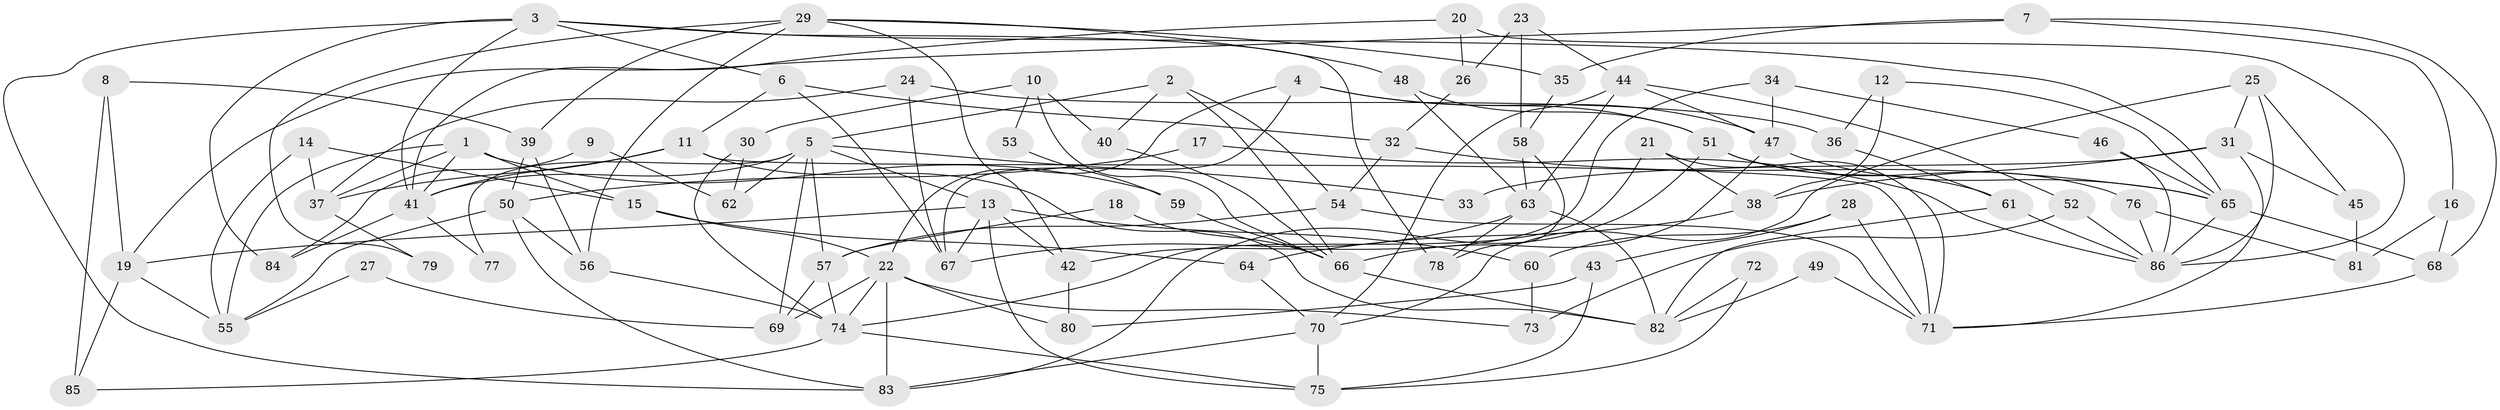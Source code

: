 // coarse degree distribution, {10: 0.016666666666666666, 4: 0.16666666666666666, 7: 0.06666666666666667, 15: 0.016666666666666666, 8: 0.08333333333333333, 3: 0.2833333333333333, 2: 0.13333333333333333, 6: 0.06666666666666667, 5: 0.13333333333333333, 9: 0.03333333333333333}
// Generated by graph-tools (version 1.1) at 2025/18/03/04/25 18:18:41]
// undirected, 86 vertices, 172 edges
graph export_dot {
graph [start="1"]
  node [color=gray90,style=filled];
  1;
  2;
  3;
  4;
  5;
  6;
  7;
  8;
  9;
  10;
  11;
  12;
  13;
  14;
  15;
  16;
  17;
  18;
  19;
  20;
  21;
  22;
  23;
  24;
  25;
  26;
  27;
  28;
  29;
  30;
  31;
  32;
  33;
  34;
  35;
  36;
  37;
  38;
  39;
  40;
  41;
  42;
  43;
  44;
  45;
  46;
  47;
  48;
  49;
  50;
  51;
  52;
  53;
  54;
  55;
  56;
  57;
  58;
  59;
  60;
  61;
  62;
  63;
  64;
  65;
  66;
  67;
  68;
  69;
  70;
  71;
  72;
  73;
  74;
  75;
  76;
  77;
  78;
  79;
  80;
  81;
  82;
  83;
  84;
  85;
  86;
  1 -- 41;
  1 -- 15;
  1 -- 37;
  1 -- 55;
  1 -- 59;
  2 -- 66;
  2 -- 5;
  2 -- 40;
  2 -- 54;
  3 -- 65;
  3 -- 41;
  3 -- 6;
  3 -- 78;
  3 -- 83;
  3 -- 84;
  4 -- 51;
  4 -- 67;
  4 -- 22;
  4 -- 47;
  5 -- 13;
  5 -- 69;
  5 -- 33;
  5 -- 41;
  5 -- 57;
  5 -- 62;
  5 -- 77;
  6 -- 32;
  6 -- 11;
  6 -- 67;
  7 -- 19;
  7 -- 35;
  7 -- 16;
  7 -- 68;
  8 -- 19;
  8 -- 85;
  8 -- 39;
  9 -- 84;
  9 -- 62;
  10 -- 66;
  10 -- 40;
  10 -- 30;
  10 -- 53;
  11 -- 71;
  11 -- 37;
  11 -- 41;
  11 -- 82;
  12 -- 36;
  12 -- 38;
  12 -- 65;
  13 -- 60;
  13 -- 67;
  13 -- 19;
  13 -- 42;
  13 -- 75;
  14 -- 15;
  14 -- 37;
  14 -- 55;
  15 -- 22;
  15 -- 64;
  16 -- 68;
  16 -- 81;
  17 -- 50;
  17 -- 86;
  18 -- 66;
  18 -- 57;
  19 -- 55;
  19 -- 85;
  20 -- 41;
  20 -- 26;
  20 -- 86;
  21 -- 71;
  21 -- 74;
  21 -- 38;
  22 -- 83;
  22 -- 69;
  22 -- 73;
  22 -- 74;
  22 -- 80;
  23 -- 58;
  23 -- 44;
  23 -- 26;
  24 -- 37;
  24 -- 67;
  24 -- 36;
  25 -- 70;
  25 -- 86;
  25 -- 31;
  25 -- 45;
  26 -- 32;
  27 -- 69;
  27 -- 55;
  28 -- 71;
  28 -- 43;
  28 -- 60;
  29 -- 39;
  29 -- 56;
  29 -- 35;
  29 -- 42;
  29 -- 48;
  29 -- 79;
  30 -- 74;
  30 -- 62;
  31 -- 45;
  31 -- 33;
  31 -- 38;
  31 -- 71;
  32 -- 54;
  32 -- 65;
  34 -- 47;
  34 -- 42;
  34 -- 46;
  35 -- 58;
  36 -- 61;
  37 -- 79;
  38 -- 64;
  39 -- 50;
  39 -- 56;
  40 -- 66;
  41 -- 77;
  41 -- 84;
  42 -- 80;
  43 -- 75;
  43 -- 80;
  44 -- 70;
  44 -- 47;
  44 -- 52;
  44 -- 63;
  45 -- 81;
  46 -- 86;
  46 -- 65;
  47 -- 65;
  47 -- 66;
  48 -- 63;
  48 -- 51;
  49 -- 71;
  49 -- 82;
  50 -- 56;
  50 -- 55;
  50 -- 83;
  51 -- 83;
  51 -- 61;
  51 -- 76;
  52 -- 86;
  52 -- 73;
  53 -- 59;
  54 -- 71;
  54 -- 57;
  56 -- 74;
  57 -- 69;
  57 -- 74;
  58 -- 78;
  58 -- 63;
  59 -- 66;
  60 -- 73;
  61 -- 86;
  61 -- 82;
  63 -- 82;
  63 -- 67;
  63 -- 78;
  64 -- 70;
  65 -- 68;
  65 -- 86;
  66 -- 82;
  68 -- 71;
  70 -- 75;
  70 -- 83;
  72 -- 82;
  72 -- 75;
  74 -- 75;
  74 -- 85;
  76 -- 86;
  76 -- 81;
}
